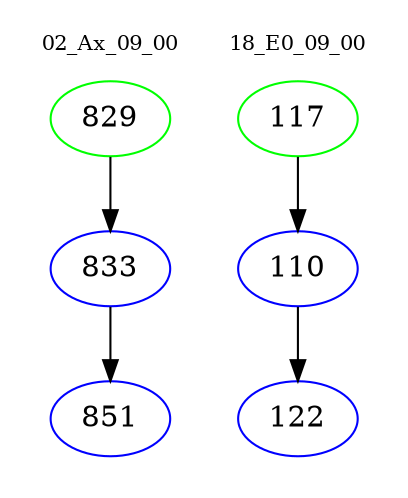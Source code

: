 digraph{
subgraph cluster_0 {
color = white
label = "02_Ax_09_00";
fontsize=10;
T0_829 [label="829", color="green"]
T0_829 -> T0_833 [color="black"]
T0_833 [label="833", color="blue"]
T0_833 -> T0_851 [color="black"]
T0_851 [label="851", color="blue"]
}
subgraph cluster_1 {
color = white
label = "18_E0_09_00";
fontsize=10;
T1_117 [label="117", color="green"]
T1_117 -> T1_110 [color="black"]
T1_110 [label="110", color="blue"]
T1_110 -> T1_122 [color="black"]
T1_122 [label="122", color="blue"]
}
}
